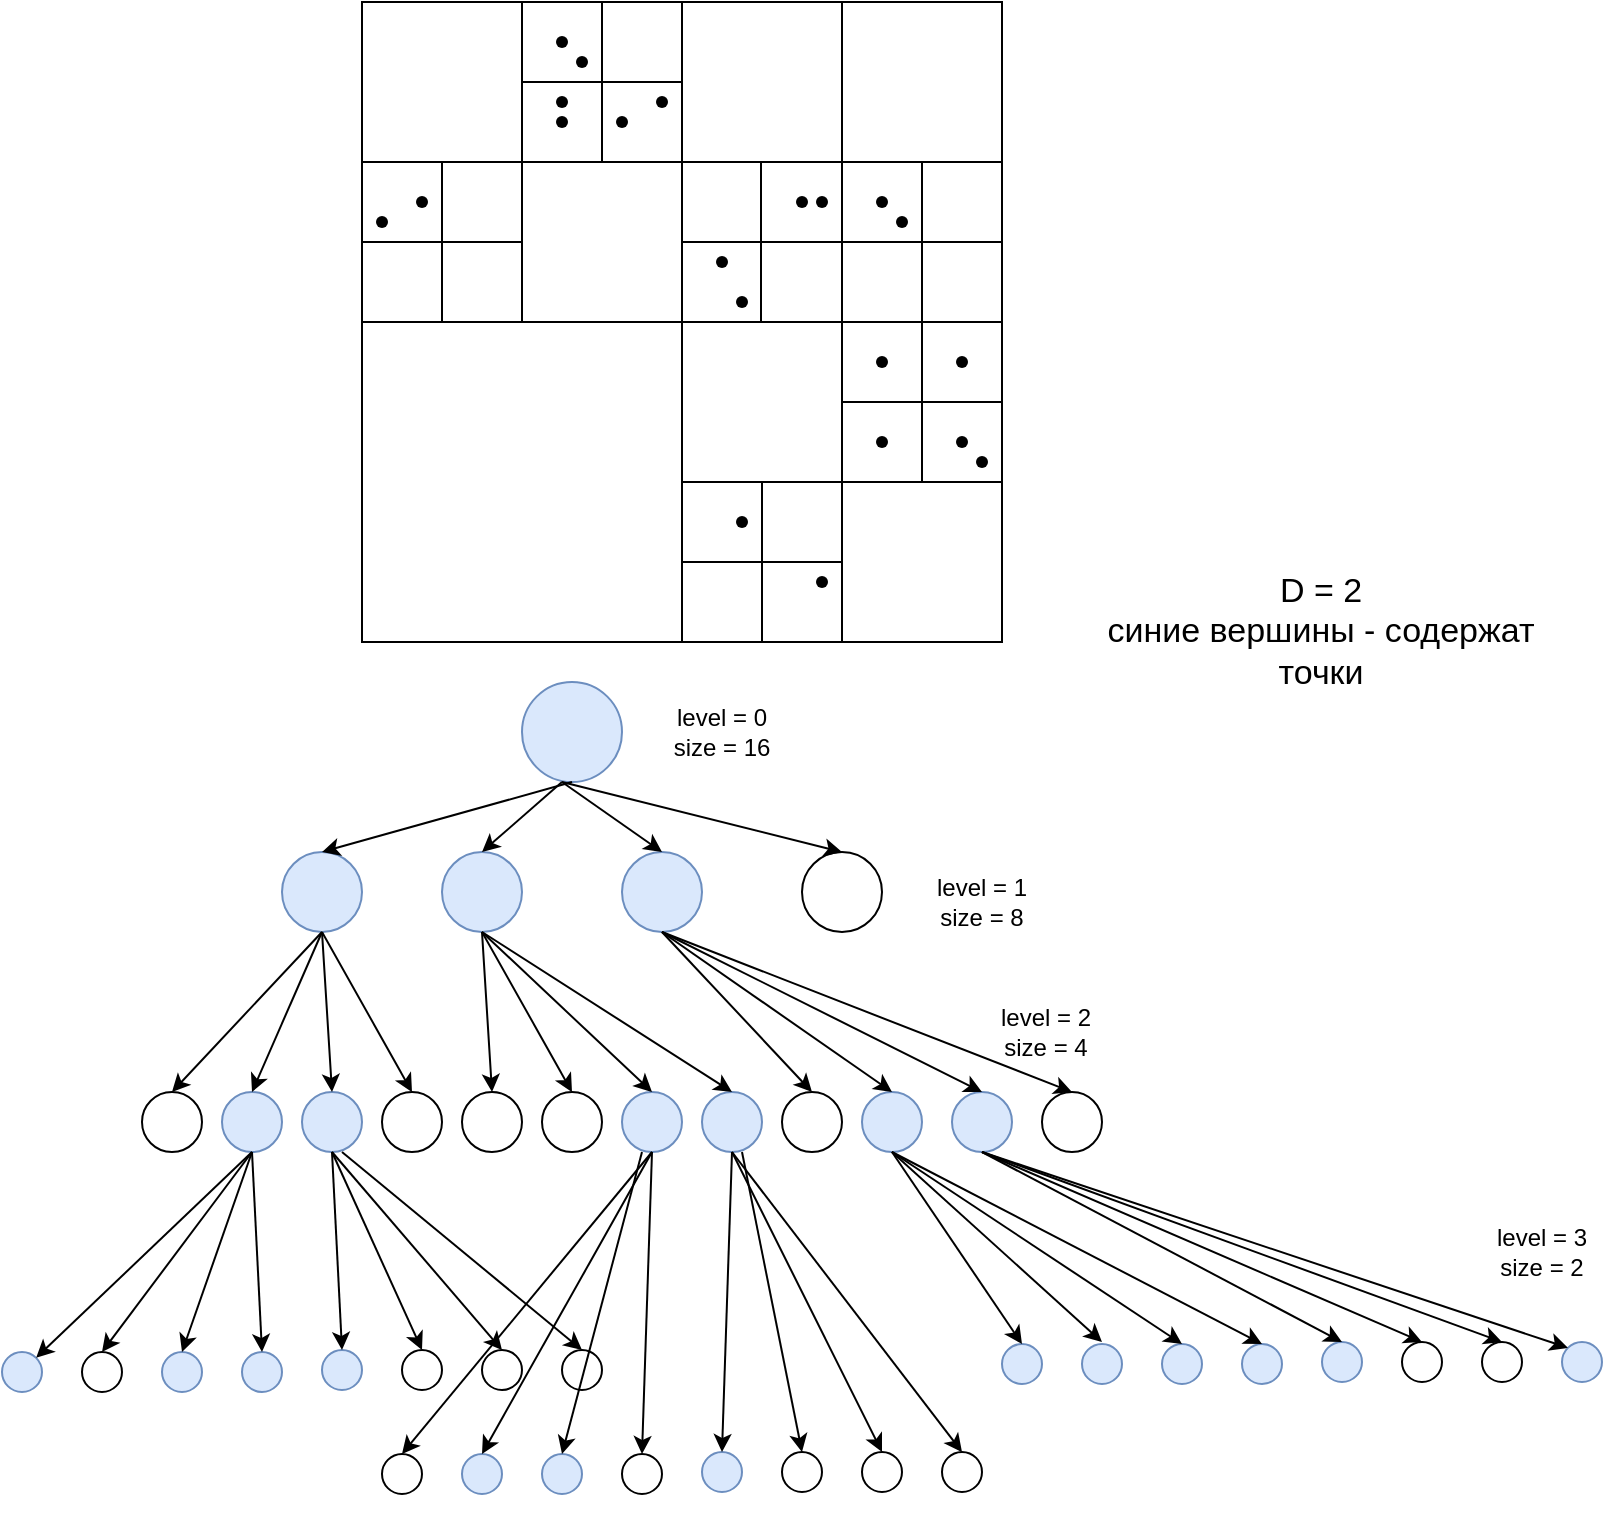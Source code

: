 <mxfile version="24.0.7" type="github">
  <diagram name="Страница — 1" id="d6cOYqQSwdhBzDxiVQUK">
    <mxGraphModel dx="954" dy="560" grid="1" gridSize="10" guides="1" tooltips="1" connect="1" arrows="1" fold="1" page="1" pageScale="1" pageWidth="827" pageHeight="1169" math="0" shadow="0">
      <root>
        <mxCell id="0" />
        <mxCell id="1" parent="0" />
        <mxCell id="ruPsldVr0AbCiVsaajAU-86" value="" style="whiteSpace=wrap;html=1;aspect=fixed;" vertex="1" parent="1">
          <mxGeometry x="189" y="10" width="320" height="320" as="geometry" />
        </mxCell>
        <mxCell id="ruPsldVr0AbCiVsaajAU-88" value="" style="endArrow=none;html=1;rounded=0;exitX=0.5;exitY=0;exitDx=0;exitDy=0;entryX=0.5;entryY=1;entryDx=0;entryDy=0;" edge="1" parent="1" source="ruPsldVr0AbCiVsaajAU-86" target="ruPsldVr0AbCiVsaajAU-86">
          <mxGeometry width="50" height="50" relative="1" as="geometry">
            <mxPoint x="449" y="250" as="sourcePoint" />
            <mxPoint x="499" y="200" as="targetPoint" />
          </mxGeometry>
        </mxCell>
        <mxCell id="ruPsldVr0AbCiVsaajAU-89" value="" style="endArrow=none;html=1;rounded=0;exitX=0;exitY=0.5;exitDx=0;exitDy=0;entryX=1;entryY=0.5;entryDx=0;entryDy=0;" edge="1" parent="1" source="ruPsldVr0AbCiVsaajAU-86" target="ruPsldVr0AbCiVsaajAU-86">
          <mxGeometry width="50" height="50" relative="1" as="geometry">
            <mxPoint x="449" y="250" as="sourcePoint" />
            <mxPoint x="499" y="200" as="targetPoint" />
          </mxGeometry>
        </mxCell>
        <mxCell id="ruPsldVr0AbCiVsaajAU-90" value="" style="endArrow=none;html=1;rounded=0;exitX=0.75;exitY=0;exitDx=0;exitDy=0;" edge="1" parent="1" source="ruPsldVr0AbCiVsaajAU-86">
          <mxGeometry width="50" height="50" relative="1" as="geometry">
            <mxPoint x="449" y="250" as="sourcePoint" />
            <mxPoint x="429" y="170" as="targetPoint" />
          </mxGeometry>
        </mxCell>
        <mxCell id="ruPsldVr0AbCiVsaajAU-91" value="" style="endArrow=none;html=1;rounded=0;entryX=1;entryY=0.25;entryDx=0;entryDy=0;" edge="1" parent="1" target="ruPsldVr0AbCiVsaajAU-86">
          <mxGeometry width="50" height="50" relative="1" as="geometry">
            <mxPoint x="349" y="90" as="sourcePoint" />
            <mxPoint x="499" y="200" as="targetPoint" />
          </mxGeometry>
        </mxCell>
        <mxCell id="ruPsldVr0AbCiVsaajAU-92" value="" style="endArrow=none;html=1;rounded=0;entryX=1;entryY=0.75;entryDx=0;entryDy=0;" edge="1" parent="1" target="ruPsldVr0AbCiVsaajAU-86">
          <mxGeometry width="50" height="50" relative="1" as="geometry">
            <mxPoint x="349" y="250" as="sourcePoint" />
            <mxPoint x="499" y="200" as="targetPoint" />
          </mxGeometry>
        </mxCell>
        <mxCell id="ruPsldVr0AbCiVsaajAU-93" value="" style="endArrow=none;html=1;rounded=0;exitX=0.75;exitY=1;exitDx=0;exitDy=0;" edge="1" parent="1" source="ruPsldVr0AbCiVsaajAU-86">
          <mxGeometry width="50" height="50" relative="1" as="geometry">
            <mxPoint x="449" y="250" as="sourcePoint" />
            <mxPoint x="429" y="170" as="targetPoint" />
          </mxGeometry>
        </mxCell>
        <mxCell id="ruPsldVr0AbCiVsaajAU-94" value="" style="endArrow=none;html=1;rounded=0;entryX=1;entryY=0.628;entryDx=0;entryDy=0;entryPerimeter=0;" edge="1" parent="1">
          <mxGeometry width="50" height="50" relative="1" as="geometry">
            <mxPoint x="429" y="210.04" as="sourcePoint" />
            <mxPoint x="509" y="210" as="targetPoint" />
          </mxGeometry>
        </mxCell>
        <mxCell id="ruPsldVr0AbCiVsaajAU-95" value="" style="endArrow=none;html=1;rounded=0;" edge="1" parent="1">
          <mxGeometry width="50" height="50" relative="1" as="geometry">
            <mxPoint x="389" y="250" as="sourcePoint" />
            <mxPoint x="389" y="330" as="targetPoint" />
          </mxGeometry>
        </mxCell>
        <mxCell id="ruPsldVr0AbCiVsaajAU-96" value="" style="endArrow=none;html=1;rounded=0;entryX=0.25;entryY=0;entryDx=0;entryDy=0;" edge="1" parent="1" target="ruPsldVr0AbCiVsaajAU-86">
          <mxGeometry width="50" height="50" relative="1" as="geometry">
            <mxPoint x="269" y="170" as="sourcePoint" />
            <mxPoint x="499" y="200" as="targetPoint" />
          </mxGeometry>
        </mxCell>
        <mxCell id="ruPsldVr0AbCiVsaajAU-97" value="" style="endArrow=none;html=1;rounded=0;exitX=0;exitY=0.25;exitDx=0;exitDy=0;" edge="1" parent="1" source="ruPsldVr0AbCiVsaajAU-86">
          <mxGeometry width="50" height="50" relative="1" as="geometry">
            <mxPoint x="449" y="250" as="sourcePoint" />
            <mxPoint x="349" y="90" as="targetPoint" />
          </mxGeometry>
        </mxCell>
        <mxCell id="ruPsldVr0AbCiVsaajAU-98" value="" style="shape=waypoint;sketch=0;fillStyle=solid;size=6;pointerEvents=1;points=[];fillColor=none;resizable=0;rotatable=0;perimeter=centerPerimeter;snapToPoint=1;" vertex="1" parent="1">
          <mxGeometry x="439" y="180" width="20" height="20" as="geometry" />
        </mxCell>
        <mxCell id="ruPsldVr0AbCiVsaajAU-99" value="" style="shape=waypoint;sketch=0;fillStyle=solid;size=6;pointerEvents=1;points=[];fillColor=none;resizable=0;rotatable=0;perimeter=centerPerimeter;snapToPoint=1;" vertex="1" parent="1">
          <mxGeometry x="479" y="180" width="20" height="20" as="geometry" />
        </mxCell>
        <mxCell id="ruPsldVr0AbCiVsaajAU-100" value="" style="shape=waypoint;sketch=0;fillStyle=solid;size=6;pointerEvents=1;points=[];fillColor=none;resizable=0;rotatable=0;perimeter=centerPerimeter;snapToPoint=1;" vertex="1" parent="1">
          <mxGeometry x="439" y="220" width="20" height="20" as="geometry" />
        </mxCell>
        <mxCell id="ruPsldVr0AbCiVsaajAU-101" value="" style="shape=waypoint;sketch=0;fillStyle=solid;size=6;pointerEvents=1;points=[];fillColor=none;resizable=0;rotatable=0;perimeter=centerPerimeter;snapToPoint=1;" vertex="1" parent="1">
          <mxGeometry x="489" y="230" width="20" height="20" as="geometry" />
        </mxCell>
        <mxCell id="ruPsldVr0AbCiVsaajAU-102" value="" style="shape=waypoint;sketch=0;fillStyle=solid;size=6;pointerEvents=1;points=[];fillColor=none;resizable=0;rotatable=0;perimeter=centerPerimeter;snapToPoint=1;" vertex="1" parent="1">
          <mxGeometry x="279" y="20" width="20" height="20" as="geometry" />
        </mxCell>
        <mxCell id="ruPsldVr0AbCiVsaajAU-103" value="" style="shape=waypoint;sketch=0;fillStyle=solid;size=6;pointerEvents=1;points=[];fillColor=none;resizable=0;rotatable=0;perimeter=centerPerimeter;snapToPoint=1;" vertex="1" parent="1">
          <mxGeometry x="409" y="290" width="20" height="20" as="geometry" />
        </mxCell>
        <mxCell id="ruPsldVr0AbCiVsaajAU-104" value="" style="shape=waypoint;sketch=0;fillStyle=solid;size=6;pointerEvents=1;points=[];fillColor=none;resizable=0;rotatable=0;perimeter=centerPerimeter;snapToPoint=1;" vertex="1" parent="1">
          <mxGeometry x="369" y="260" width="20" height="20" as="geometry" />
        </mxCell>
        <mxCell id="ruPsldVr0AbCiVsaajAU-105" value="" style="shape=waypoint;sketch=0;fillStyle=solid;size=6;pointerEvents=1;points=[];fillColor=none;resizable=0;rotatable=0;perimeter=centerPerimeter;snapToPoint=1;" vertex="1" parent="1">
          <mxGeometry x="309" y="60" width="20" height="20" as="geometry" />
        </mxCell>
        <mxCell id="ruPsldVr0AbCiVsaajAU-106" value="" style="shape=waypoint;sketch=0;fillStyle=solid;size=6;pointerEvents=1;points=[];fillColor=none;resizable=0;rotatable=0;perimeter=centerPerimeter;snapToPoint=1;" vertex="1" parent="1">
          <mxGeometry x="209" y="100" width="20" height="20" as="geometry" />
        </mxCell>
        <mxCell id="ruPsldVr0AbCiVsaajAU-107" value="" style="shape=waypoint;sketch=0;fillStyle=solid;size=6;pointerEvents=1;points=[];fillColor=none;resizable=0;rotatable=0;perimeter=centerPerimeter;snapToPoint=1;" vertex="1" parent="1">
          <mxGeometry x="279" y="60" width="20" height="20" as="geometry" />
        </mxCell>
        <mxCell id="ruPsldVr0AbCiVsaajAU-108" value="" style="shape=waypoint;sketch=0;fillStyle=solid;size=6;pointerEvents=1;points=[];fillColor=none;resizable=0;rotatable=0;perimeter=centerPerimeter;snapToPoint=1;" vertex="1" parent="1">
          <mxGeometry x="359" y="130" width="20" height="20" as="geometry" />
        </mxCell>
        <mxCell id="ruPsldVr0AbCiVsaajAU-109" value="" style="shape=waypoint;sketch=0;fillStyle=solid;size=6;pointerEvents=1;points=[];fillColor=none;resizable=0;rotatable=0;perimeter=centerPerimeter;snapToPoint=1;" vertex="1" parent="1">
          <mxGeometry x="399" y="100" width="20" height="20" as="geometry" />
        </mxCell>
        <mxCell id="ruPsldVr0AbCiVsaajAU-110" value="" style="shape=waypoint;sketch=0;fillStyle=solid;size=6;pointerEvents=1;points=[];fillColor=none;resizable=0;rotatable=0;perimeter=centerPerimeter;snapToPoint=1;" vertex="1" parent="1">
          <mxGeometry x="439" y="100" width="20" height="20" as="geometry" />
        </mxCell>
        <mxCell id="ruPsldVr0AbCiVsaajAU-112" value="" style="endArrow=none;html=1;rounded=0;" edge="1" parent="1">
          <mxGeometry width="50" height="50" relative="1" as="geometry">
            <mxPoint x="309" y="10" as="sourcePoint" />
            <mxPoint x="309" y="90" as="targetPoint" />
          </mxGeometry>
        </mxCell>
        <mxCell id="ruPsldVr0AbCiVsaajAU-113" value="" style="endArrow=none;html=1;rounded=0;entryX=1;entryY=0.628;entryDx=0;entryDy=0;entryPerimeter=0;" edge="1" parent="1">
          <mxGeometry width="50" height="50" relative="1" as="geometry">
            <mxPoint x="269" y="50.04" as="sourcePoint" />
            <mxPoint x="349" y="50" as="targetPoint" />
          </mxGeometry>
        </mxCell>
        <mxCell id="ruPsldVr0AbCiVsaajAU-114" value="" style="endArrow=none;html=1;rounded=0;entryX=1;entryY=0.628;entryDx=0;entryDy=0;entryPerimeter=0;" edge="1" parent="1">
          <mxGeometry width="50" height="50" relative="1" as="geometry">
            <mxPoint x="189" y="130.04" as="sourcePoint" />
            <mxPoint x="269" y="130" as="targetPoint" />
            <Array as="points" />
          </mxGeometry>
        </mxCell>
        <mxCell id="ruPsldVr0AbCiVsaajAU-115" value="" style="endArrow=none;html=1;rounded=0;" edge="1" parent="1">
          <mxGeometry width="50" height="50" relative="1" as="geometry">
            <mxPoint x="229" y="90" as="sourcePoint" />
            <mxPoint x="229" y="170" as="targetPoint" />
          </mxGeometry>
        </mxCell>
        <mxCell id="ruPsldVr0AbCiVsaajAU-117" value="" style="endArrow=none;html=1;rounded=0;" edge="1" parent="1">
          <mxGeometry width="50" height="50" relative="1" as="geometry">
            <mxPoint x="388.5" y="90" as="sourcePoint" />
            <mxPoint x="388.5" y="170" as="targetPoint" />
          </mxGeometry>
        </mxCell>
        <mxCell id="ruPsldVr0AbCiVsaajAU-120" value="" style="endArrow=none;html=1;rounded=0;" edge="1" parent="1">
          <mxGeometry width="50" height="50" relative="1" as="geometry">
            <mxPoint x="469" y="90" as="sourcePoint" />
            <mxPoint x="469" y="170" as="targetPoint" />
          </mxGeometry>
        </mxCell>
        <mxCell id="ruPsldVr0AbCiVsaajAU-123" value="" style="endArrow=none;html=1;rounded=0;entryX=1;entryY=0.628;entryDx=0;entryDy=0;entryPerimeter=0;" edge="1" parent="1">
          <mxGeometry width="50" height="50" relative="1" as="geometry">
            <mxPoint x="429" y="130.04" as="sourcePoint" />
            <mxPoint x="509" y="130" as="targetPoint" />
          </mxGeometry>
        </mxCell>
        <mxCell id="ruPsldVr0AbCiVsaajAU-124" value="" style="endArrow=none;html=1;rounded=0;entryX=1;entryY=0.628;entryDx=0;entryDy=0;entryPerimeter=0;" edge="1" parent="1">
          <mxGeometry width="50" height="50" relative="1" as="geometry">
            <mxPoint x="349" y="130.04" as="sourcePoint" />
            <mxPoint x="429" y="130" as="targetPoint" />
          </mxGeometry>
        </mxCell>
        <mxCell id="ruPsldVr0AbCiVsaajAU-127" value="" style="endArrow=none;html=1;rounded=0;entryX=1;entryY=0.628;entryDx=0;entryDy=0;entryPerimeter=0;" edge="1" parent="1">
          <mxGeometry width="50" height="50" relative="1" as="geometry">
            <mxPoint x="349" y="290.04" as="sourcePoint" />
            <mxPoint x="429" y="290" as="targetPoint" />
          </mxGeometry>
        </mxCell>
        <mxCell id="ruPsldVr0AbCiVsaajAU-128" value="" style="endArrow=none;html=1;rounded=0;" edge="1" parent="1">
          <mxGeometry width="50" height="50" relative="1" as="geometry">
            <mxPoint x="469" y="170" as="sourcePoint" />
            <mxPoint x="469" y="250" as="targetPoint" />
          </mxGeometry>
        </mxCell>
        <mxCell id="ruPsldVr0AbCiVsaajAU-129" value="" style="shape=waypoint;sketch=0;fillStyle=solid;size=6;pointerEvents=1;points=[];fillColor=none;resizable=0;rotatable=0;perimeter=centerPerimeter;snapToPoint=1;" vertex="1" parent="1">
          <mxGeometry x="479" y="220" width="20" height="20" as="geometry" />
        </mxCell>
        <mxCell id="ruPsldVr0AbCiVsaajAU-130" value="" style="shape=waypoint;sketch=0;fillStyle=solid;size=6;pointerEvents=1;points=[];fillColor=none;resizable=0;rotatable=0;perimeter=centerPerimeter;snapToPoint=1;" vertex="1" parent="1">
          <mxGeometry x="369" y="150" width="20" height="20" as="geometry" />
        </mxCell>
        <mxCell id="ruPsldVr0AbCiVsaajAU-131" value="" style="shape=waypoint;sketch=0;fillStyle=solid;size=6;pointerEvents=1;points=[];fillColor=none;resizable=0;rotatable=0;perimeter=centerPerimeter;snapToPoint=1;" vertex="1" parent="1">
          <mxGeometry x="409" y="100" width="20" height="20" as="geometry" />
        </mxCell>
        <mxCell id="ruPsldVr0AbCiVsaajAU-132" value="" style="shape=waypoint;sketch=0;fillStyle=solid;size=6;pointerEvents=1;points=[];fillColor=none;resizable=0;rotatable=0;perimeter=centerPerimeter;snapToPoint=1;" vertex="1" parent="1">
          <mxGeometry x="449" y="110" width="20" height="20" as="geometry" />
        </mxCell>
        <mxCell id="ruPsldVr0AbCiVsaajAU-134" value="" style="shape=waypoint;sketch=0;fillStyle=solid;size=6;pointerEvents=1;points=[];fillColor=none;resizable=0;rotatable=0;perimeter=centerPerimeter;snapToPoint=1;" vertex="1" parent="1">
          <mxGeometry x="189" y="110" width="20" height="20" as="geometry" />
        </mxCell>
        <mxCell id="ruPsldVr0AbCiVsaajAU-135" value="" style="shape=waypoint;sketch=0;fillStyle=solid;size=6;pointerEvents=1;points=[];fillColor=none;resizable=0;rotatable=0;perimeter=centerPerimeter;snapToPoint=1;" vertex="1" parent="1">
          <mxGeometry x="329" y="50" width="20" height="20" as="geometry" />
        </mxCell>
        <mxCell id="ruPsldVr0AbCiVsaajAU-136" value="" style="shape=waypoint;sketch=0;fillStyle=solid;size=6;pointerEvents=1;points=[];fillColor=none;resizable=0;rotatable=0;perimeter=centerPerimeter;snapToPoint=1;" vertex="1" parent="1">
          <mxGeometry x="289" y="30" width="20" height="20" as="geometry" />
        </mxCell>
        <mxCell id="ruPsldVr0AbCiVsaajAU-137" value="" style="shape=waypoint;sketch=0;fillStyle=solid;size=6;pointerEvents=1;points=[];fillColor=none;resizable=0;rotatable=0;perimeter=centerPerimeter;snapToPoint=1;" vertex="1" parent="1">
          <mxGeometry x="279" y="50" width="20" height="20" as="geometry" />
        </mxCell>
        <mxCell id="ruPsldVr0AbCiVsaajAU-139" value="" style="ellipse;whiteSpace=wrap;html=1;aspect=fixed;fillColor=#dae8fc;strokeColor=#6c8ebf;" vertex="1" parent="1">
          <mxGeometry x="269" y="350" width="50" height="50" as="geometry" />
        </mxCell>
        <mxCell id="ruPsldVr0AbCiVsaajAU-140" value="" style="ellipse;whiteSpace=wrap;html=1;aspect=fixed;fillColor=#dae8fc;strokeColor=#6c8ebf;" vertex="1" parent="1">
          <mxGeometry x="149" y="435" width="40" height="40" as="geometry" />
        </mxCell>
        <mxCell id="ruPsldVr0AbCiVsaajAU-141" value="" style="ellipse;whiteSpace=wrap;html=1;aspect=fixed;fillColor=#dae8fc;strokeColor=#6c8ebf;" vertex="1" parent="1">
          <mxGeometry x="229" y="435" width="40" height="40" as="geometry" />
        </mxCell>
        <mxCell id="ruPsldVr0AbCiVsaajAU-142" value="" style="ellipse;whiteSpace=wrap;html=1;aspect=fixed;" vertex="1" parent="1">
          <mxGeometry x="409" y="435" width="40" height="40" as="geometry" />
        </mxCell>
        <mxCell id="ruPsldVr0AbCiVsaajAU-143" value="" style="ellipse;whiteSpace=wrap;html=1;aspect=fixed;fillColor=#dae8fc;strokeColor=#6c8ebf;" vertex="1" parent="1">
          <mxGeometry x="319" y="435" width="40" height="40" as="geometry" />
        </mxCell>
        <mxCell id="ruPsldVr0AbCiVsaajAU-144" value="" style="endArrow=classic;html=1;rounded=0;exitX=0.5;exitY=1;exitDx=0;exitDy=0;entryX=0.5;entryY=0;entryDx=0;entryDy=0;" edge="1" parent="1" source="ruPsldVr0AbCiVsaajAU-139" target="ruPsldVr0AbCiVsaajAU-140">
          <mxGeometry width="50" height="50" relative="1" as="geometry">
            <mxPoint x="69" y="490" as="sourcePoint" />
            <mxPoint x="119" y="440" as="targetPoint" />
          </mxGeometry>
        </mxCell>
        <mxCell id="ruPsldVr0AbCiVsaajAU-145" value="" style="endArrow=classic;html=1;rounded=0;entryX=0.5;entryY=0;entryDx=0;entryDy=0;" edge="1" parent="1" target="ruPsldVr0AbCiVsaajAU-141">
          <mxGeometry width="50" height="50" relative="1" as="geometry">
            <mxPoint x="289" y="400" as="sourcePoint" />
            <mxPoint x="119" y="440" as="targetPoint" />
          </mxGeometry>
        </mxCell>
        <mxCell id="ruPsldVr0AbCiVsaajAU-148" value="" style="endArrow=classic;html=1;rounded=0;entryX=0.5;entryY=0;entryDx=0;entryDy=0;" edge="1" parent="1" target="ruPsldVr0AbCiVsaajAU-143">
          <mxGeometry width="50" height="50" relative="1" as="geometry">
            <mxPoint x="289" y="400" as="sourcePoint" />
            <mxPoint x="119" y="440" as="targetPoint" />
          </mxGeometry>
        </mxCell>
        <mxCell id="ruPsldVr0AbCiVsaajAU-149" value="" style="endArrow=classic;html=1;rounded=0;entryX=0.5;entryY=0;entryDx=0;entryDy=0;" edge="1" parent="1" target="ruPsldVr0AbCiVsaajAU-142">
          <mxGeometry width="50" height="50" relative="1" as="geometry">
            <mxPoint x="289" y="400" as="sourcePoint" />
            <mxPoint x="119" y="440" as="targetPoint" />
          </mxGeometry>
        </mxCell>
        <mxCell id="ruPsldVr0AbCiVsaajAU-150" value="level = 0&lt;div&gt;size = 16&lt;/div&gt;" style="text;html=1;align=center;verticalAlign=middle;whiteSpace=wrap;rounded=0;" vertex="1" parent="1">
          <mxGeometry x="329" y="360" width="80" height="30" as="geometry" />
        </mxCell>
        <mxCell id="ruPsldVr0AbCiVsaajAU-151" value="level = 1&lt;div&gt;size = 8&lt;/div&gt;" style="text;html=1;align=center;verticalAlign=middle;whiteSpace=wrap;rounded=0;" vertex="1" parent="1">
          <mxGeometry x="459" y="445" width="80" height="30" as="geometry" />
        </mxCell>
        <mxCell id="ruPsldVr0AbCiVsaajAU-153" value="" style="ellipse;whiteSpace=wrap;html=1;aspect=fixed;" vertex="1" parent="1">
          <mxGeometry x="79" y="555" width="30" height="30" as="geometry" />
        </mxCell>
        <mxCell id="ruPsldVr0AbCiVsaajAU-155" value="" style="ellipse;whiteSpace=wrap;html=1;aspect=fixed;fillColor=#dae8fc;strokeColor=#6c8ebf;" vertex="1" parent="1">
          <mxGeometry x="119" y="555" width="30" height="30" as="geometry" />
        </mxCell>
        <mxCell id="ruPsldVr0AbCiVsaajAU-156" value="" style="ellipse;whiteSpace=wrap;html=1;aspect=fixed;" vertex="1" parent="1">
          <mxGeometry x="279" y="555" width="30" height="30" as="geometry" />
        </mxCell>
        <mxCell id="ruPsldVr0AbCiVsaajAU-157" value="" style="ellipse;whiteSpace=wrap;html=1;aspect=fixed;fillColor=#dae8fc;strokeColor=#6c8ebf;" vertex="1" parent="1">
          <mxGeometry x="159" y="555" width="30" height="30" as="geometry" />
        </mxCell>
        <mxCell id="ruPsldVr0AbCiVsaajAU-158" value="" style="ellipse;whiteSpace=wrap;html=1;aspect=fixed;" vertex="1" parent="1">
          <mxGeometry x="199" y="555" width="30" height="30" as="geometry" />
        </mxCell>
        <mxCell id="ruPsldVr0AbCiVsaajAU-159" value="" style="ellipse;whiteSpace=wrap;html=1;aspect=fixed;" vertex="1" parent="1">
          <mxGeometry x="239" y="555" width="30" height="30" as="geometry" />
        </mxCell>
        <mxCell id="ruPsldVr0AbCiVsaajAU-160" value="" style="ellipse;whiteSpace=wrap;html=1;aspect=fixed;fillColor=#dae8fc;strokeColor=#6c8ebf;" vertex="1" parent="1">
          <mxGeometry x="319" y="555" width="30" height="30" as="geometry" />
        </mxCell>
        <mxCell id="ruPsldVr0AbCiVsaajAU-161" value="" style="ellipse;whiteSpace=wrap;html=1;aspect=fixed;fillColor=#dae8fc;strokeColor=#6c8ebf;" vertex="1" parent="1">
          <mxGeometry x="359" y="555" width="30" height="30" as="geometry" />
        </mxCell>
        <mxCell id="ruPsldVr0AbCiVsaajAU-162" value="" style="ellipse;whiteSpace=wrap;html=1;aspect=fixed;" vertex="1" parent="1">
          <mxGeometry x="399" y="555" width="30" height="30" as="geometry" />
        </mxCell>
        <mxCell id="ruPsldVr0AbCiVsaajAU-163" value="" style="endArrow=classic;html=1;rounded=0;exitX=0.5;exitY=1;exitDx=0;exitDy=0;entryX=0.5;entryY=0;entryDx=0;entryDy=0;" edge="1" parent="1" source="ruPsldVr0AbCiVsaajAU-140" target="ruPsldVr0AbCiVsaajAU-153">
          <mxGeometry width="50" height="50" relative="1" as="geometry">
            <mxPoint x="59" y="485" as="sourcePoint" />
            <mxPoint x="109" y="435" as="targetPoint" />
          </mxGeometry>
        </mxCell>
        <mxCell id="ruPsldVr0AbCiVsaajAU-164" value="" style="endArrow=classic;html=1;rounded=0;exitX=0.5;exitY=1;exitDx=0;exitDy=0;entryX=0.5;entryY=0;entryDx=0;entryDy=0;" edge="1" parent="1" source="ruPsldVr0AbCiVsaajAU-140" target="ruPsldVr0AbCiVsaajAU-155">
          <mxGeometry width="50" height="50" relative="1" as="geometry">
            <mxPoint x="59" y="485" as="sourcePoint" />
            <mxPoint x="109" y="435" as="targetPoint" />
          </mxGeometry>
        </mxCell>
        <mxCell id="ruPsldVr0AbCiVsaajAU-166" value="" style="endArrow=classic;html=1;rounded=0;entryX=0.5;entryY=0;entryDx=0;entryDy=0;" edge="1" parent="1" target="ruPsldVr0AbCiVsaajAU-157">
          <mxGeometry width="50" height="50" relative="1" as="geometry">
            <mxPoint x="169" y="475" as="sourcePoint" />
            <mxPoint x="109" y="435" as="targetPoint" />
          </mxGeometry>
        </mxCell>
        <mxCell id="ruPsldVr0AbCiVsaajAU-167" value="" style="endArrow=classic;html=1;rounded=0;exitX=0.5;exitY=1;exitDx=0;exitDy=0;entryX=0.5;entryY=0;entryDx=0;entryDy=0;" edge="1" parent="1" source="ruPsldVr0AbCiVsaajAU-140" target="ruPsldVr0AbCiVsaajAU-158">
          <mxGeometry width="50" height="50" relative="1" as="geometry">
            <mxPoint x="59" y="485" as="sourcePoint" />
            <mxPoint x="109" y="435" as="targetPoint" />
          </mxGeometry>
        </mxCell>
        <mxCell id="ruPsldVr0AbCiVsaajAU-168" value="" style="endArrow=classic;html=1;rounded=0;exitX=0.5;exitY=1;exitDx=0;exitDy=0;entryX=0.5;entryY=0;entryDx=0;entryDy=0;" edge="1" parent="1" source="ruPsldVr0AbCiVsaajAU-141" target="ruPsldVr0AbCiVsaajAU-159">
          <mxGeometry width="50" height="50" relative="1" as="geometry">
            <mxPoint x="59" y="485" as="sourcePoint" />
            <mxPoint x="109" y="435" as="targetPoint" />
          </mxGeometry>
        </mxCell>
        <mxCell id="ruPsldVr0AbCiVsaajAU-169" value="" style="endArrow=classic;html=1;rounded=0;exitX=0.5;exitY=1;exitDx=0;exitDy=0;entryX=0.5;entryY=0;entryDx=0;entryDy=0;" edge="1" parent="1" source="ruPsldVr0AbCiVsaajAU-141" target="ruPsldVr0AbCiVsaajAU-156">
          <mxGeometry width="50" height="50" relative="1" as="geometry">
            <mxPoint x="59" y="485" as="sourcePoint" />
            <mxPoint x="109" y="435" as="targetPoint" />
          </mxGeometry>
        </mxCell>
        <mxCell id="ruPsldVr0AbCiVsaajAU-170" value="" style="endArrow=classic;html=1;rounded=0;exitX=0.5;exitY=1;exitDx=0;exitDy=0;entryX=0.5;entryY=0;entryDx=0;entryDy=0;" edge="1" parent="1" source="ruPsldVr0AbCiVsaajAU-141" target="ruPsldVr0AbCiVsaajAU-160">
          <mxGeometry width="50" height="50" relative="1" as="geometry">
            <mxPoint x="59" y="485" as="sourcePoint" />
            <mxPoint x="109" y="435" as="targetPoint" />
          </mxGeometry>
        </mxCell>
        <mxCell id="ruPsldVr0AbCiVsaajAU-171" value="" style="endArrow=classic;html=1;rounded=0;exitX=0.5;exitY=1;exitDx=0;exitDy=0;entryX=0.5;entryY=0;entryDx=0;entryDy=0;" edge="1" parent="1" source="ruPsldVr0AbCiVsaajAU-141" target="ruPsldVr0AbCiVsaajAU-161">
          <mxGeometry width="50" height="50" relative="1" as="geometry">
            <mxPoint x="264" y="465" as="sourcePoint" />
            <mxPoint x="349" y="545" as="targetPoint" />
          </mxGeometry>
        </mxCell>
        <mxCell id="ruPsldVr0AbCiVsaajAU-173" value="" style="ellipse;whiteSpace=wrap;html=1;aspect=fixed;fillColor=#dae8fc;strokeColor=#6c8ebf;" vertex="1" parent="1">
          <mxGeometry x="439" y="555" width="30" height="30" as="geometry" />
        </mxCell>
        <mxCell id="ruPsldVr0AbCiVsaajAU-174" value="" style="ellipse;whiteSpace=wrap;html=1;aspect=fixed;" vertex="1" parent="1">
          <mxGeometry x="529" y="555" width="30" height="30" as="geometry" />
        </mxCell>
        <mxCell id="ruPsldVr0AbCiVsaajAU-175" value="" style="ellipse;whiteSpace=wrap;html=1;aspect=fixed;fillColor=#dae8fc;strokeColor=#6c8ebf;" vertex="1" parent="1">
          <mxGeometry x="484" y="555" width="30" height="30" as="geometry" />
        </mxCell>
        <mxCell id="ruPsldVr0AbCiVsaajAU-176" value="" style="endArrow=classic;html=1;rounded=0;exitX=0.5;exitY=1;exitDx=0;exitDy=0;entryX=0.5;entryY=0;entryDx=0;entryDy=0;" edge="1" parent="1" source="ruPsldVr0AbCiVsaajAU-143" target="ruPsldVr0AbCiVsaajAU-162">
          <mxGeometry width="50" height="50" relative="1" as="geometry">
            <mxPoint x="59" y="485" as="sourcePoint" />
            <mxPoint x="109" y="435" as="targetPoint" />
          </mxGeometry>
        </mxCell>
        <mxCell id="ruPsldVr0AbCiVsaajAU-177" value="" style="endArrow=classic;html=1;rounded=0;exitX=0.5;exitY=1;exitDx=0;exitDy=0;entryX=0.5;entryY=0;entryDx=0;entryDy=0;" edge="1" parent="1" source="ruPsldVr0AbCiVsaajAU-143" target="ruPsldVr0AbCiVsaajAU-173">
          <mxGeometry width="50" height="50" relative="1" as="geometry">
            <mxPoint x="349" y="485" as="sourcePoint" />
            <mxPoint x="424" y="565" as="targetPoint" />
          </mxGeometry>
        </mxCell>
        <mxCell id="ruPsldVr0AbCiVsaajAU-178" value="" style="endArrow=classic;html=1;rounded=0;entryX=0.5;entryY=0;entryDx=0;entryDy=0;" edge="1" parent="1" target="ruPsldVr0AbCiVsaajAU-174">
          <mxGeometry width="50" height="50" relative="1" as="geometry">
            <mxPoint x="339" y="475" as="sourcePoint" />
            <mxPoint x="434" y="575" as="targetPoint" />
          </mxGeometry>
        </mxCell>
        <mxCell id="ruPsldVr0AbCiVsaajAU-179" value="" style="endArrow=classic;html=1;rounded=0;exitX=0.5;exitY=1;exitDx=0;exitDy=0;entryX=0.5;entryY=0;entryDx=0;entryDy=0;" edge="1" parent="1" source="ruPsldVr0AbCiVsaajAU-143" target="ruPsldVr0AbCiVsaajAU-175">
          <mxGeometry width="50" height="50" relative="1" as="geometry">
            <mxPoint x="369" y="505" as="sourcePoint" />
            <mxPoint x="444" y="585" as="targetPoint" />
          </mxGeometry>
        </mxCell>
        <mxCell id="ruPsldVr0AbCiVsaajAU-181" value="level = 2&lt;div&gt;size = 4&lt;/div&gt;" style="text;html=1;align=center;verticalAlign=middle;whiteSpace=wrap;rounded=0;" vertex="1" parent="1">
          <mxGeometry x="491" y="510" width="80" height="30" as="geometry" />
        </mxCell>
        <mxCell id="ruPsldVr0AbCiVsaajAU-182" value="" style="ellipse;whiteSpace=wrap;html=1;aspect=fixed;fillColor=#dae8fc;strokeColor=#6c8ebf;" vertex="1" parent="1">
          <mxGeometry x="9" y="685" width="20" height="20" as="geometry" />
        </mxCell>
        <mxCell id="ruPsldVr0AbCiVsaajAU-183" value="" style="ellipse;whiteSpace=wrap;html=1;aspect=fixed;" vertex="1" parent="1">
          <mxGeometry x="49" y="685" width="20" height="20" as="geometry" />
        </mxCell>
        <mxCell id="ruPsldVr0AbCiVsaajAU-184" value="" style="ellipse;whiteSpace=wrap;html=1;aspect=fixed;fillColor=#dae8fc;strokeColor=#6c8ebf;" vertex="1" parent="1">
          <mxGeometry x="89" y="685" width="20" height="20" as="geometry" />
        </mxCell>
        <mxCell id="ruPsldVr0AbCiVsaajAU-185" value="" style="ellipse;whiteSpace=wrap;html=1;aspect=fixed;fillColor=#dae8fc;strokeColor=#6c8ebf;" vertex="1" parent="1">
          <mxGeometry x="129" y="685" width="20" height="20" as="geometry" />
        </mxCell>
        <mxCell id="ruPsldVr0AbCiVsaajAU-191" style="edgeStyle=orthogonalEdgeStyle;rounded=0;orthogonalLoop=1;jettySize=auto;html=1;exitX=0.5;exitY=1;exitDx=0;exitDy=0;" edge="1" parent="1" source="ruPsldVr0AbCiVsaajAU-183" target="ruPsldVr0AbCiVsaajAU-183">
          <mxGeometry relative="1" as="geometry" />
        </mxCell>
        <mxCell id="ruPsldVr0AbCiVsaajAU-192" value="" style="endArrow=classic;html=1;rounded=0;exitX=0.5;exitY=1;exitDx=0;exitDy=0;entryX=1;entryY=0;entryDx=0;entryDy=0;" edge="1" parent="1" source="ruPsldVr0AbCiVsaajAU-155" target="ruPsldVr0AbCiVsaajAU-182">
          <mxGeometry width="50" height="50" relative="1" as="geometry">
            <mxPoint x="59" y="555" as="sourcePoint" />
            <mxPoint x="109" y="505" as="targetPoint" />
          </mxGeometry>
        </mxCell>
        <mxCell id="ruPsldVr0AbCiVsaajAU-193" value="" style="endArrow=classic;html=1;rounded=0;exitX=0.5;exitY=1;exitDx=0;exitDy=0;entryX=0.5;entryY=0;entryDx=0;entryDy=0;" edge="1" parent="1" source="ruPsldVr0AbCiVsaajAU-155" target="ruPsldVr0AbCiVsaajAU-183">
          <mxGeometry width="50" height="50" relative="1" as="geometry">
            <mxPoint x="144" y="595" as="sourcePoint" />
            <mxPoint x="36" y="698" as="targetPoint" />
          </mxGeometry>
        </mxCell>
        <mxCell id="ruPsldVr0AbCiVsaajAU-194" value="" style="endArrow=classic;html=1;rounded=0;exitX=0.5;exitY=1;exitDx=0;exitDy=0;entryX=0.5;entryY=0;entryDx=0;entryDy=0;" edge="1" parent="1" source="ruPsldVr0AbCiVsaajAU-155" target="ruPsldVr0AbCiVsaajAU-184">
          <mxGeometry width="50" height="50" relative="1" as="geometry">
            <mxPoint x="144" y="595" as="sourcePoint" />
            <mxPoint x="69" y="695" as="targetPoint" />
          </mxGeometry>
        </mxCell>
        <mxCell id="ruPsldVr0AbCiVsaajAU-195" value="" style="endArrow=classic;html=1;rounded=0;exitX=0.5;exitY=1;exitDx=0;exitDy=0;entryX=0.5;entryY=0;entryDx=0;entryDy=0;" edge="1" parent="1" source="ruPsldVr0AbCiVsaajAU-155" target="ruPsldVr0AbCiVsaajAU-185">
          <mxGeometry width="50" height="50" relative="1" as="geometry">
            <mxPoint x="154" y="605" as="sourcePoint" />
            <mxPoint x="79" y="705" as="targetPoint" />
          </mxGeometry>
        </mxCell>
        <mxCell id="ruPsldVr0AbCiVsaajAU-206" value="" style="ellipse;whiteSpace=wrap;html=1;aspect=fixed;fillColor=#dae8fc;strokeColor=#6c8ebf;" vertex="1" parent="1">
          <mxGeometry x="169" y="684" width="20" height="20" as="geometry" />
        </mxCell>
        <mxCell id="ruPsldVr0AbCiVsaajAU-207" value="" style="ellipse;whiteSpace=wrap;html=1;aspect=fixed;" vertex="1" parent="1">
          <mxGeometry x="209" y="684" width="20" height="20" as="geometry" />
        </mxCell>
        <mxCell id="ruPsldVr0AbCiVsaajAU-208" value="" style="ellipse;whiteSpace=wrap;html=1;aspect=fixed;" vertex="1" parent="1">
          <mxGeometry x="249" y="684" width="20" height="20" as="geometry" />
        </mxCell>
        <mxCell id="ruPsldVr0AbCiVsaajAU-209" value="" style="ellipse;whiteSpace=wrap;html=1;aspect=fixed;" vertex="1" parent="1">
          <mxGeometry x="289" y="684" width="20" height="20" as="geometry" />
        </mxCell>
        <mxCell id="ruPsldVr0AbCiVsaajAU-210" style="edgeStyle=orthogonalEdgeStyle;rounded=0;orthogonalLoop=1;jettySize=auto;html=1;exitX=0.5;exitY=1;exitDx=0;exitDy=0;fillColor=#dae8fc;strokeColor=#6c8ebf;" edge="1" parent="1" source="ruPsldVr0AbCiVsaajAU-207" target="ruPsldVr0AbCiVsaajAU-207">
          <mxGeometry relative="1" as="geometry" />
        </mxCell>
        <mxCell id="ruPsldVr0AbCiVsaajAU-211" value="" style="endArrow=classic;html=1;rounded=0;exitX=0.5;exitY=1;exitDx=0;exitDy=0;entryX=0.5;entryY=0;entryDx=0;entryDy=0;" edge="1" parent="1" source="ruPsldVr0AbCiVsaajAU-157" target="ruPsldVr0AbCiVsaajAU-206">
          <mxGeometry width="50" height="50" relative="1" as="geometry">
            <mxPoint x="144" y="595" as="sourcePoint" />
            <mxPoint x="149" y="695" as="targetPoint" />
          </mxGeometry>
        </mxCell>
        <mxCell id="ruPsldVr0AbCiVsaajAU-212" value="" style="endArrow=classic;html=1;rounded=0;exitX=0.5;exitY=1;exitDx=0;exitDy=0;entryX=0.5;entryY=0;entryDx=0;entryDy=0;" edge="1" parent="1" source="ruPsldVr0AbCiVsaajAU-157" target="ruPsldVr0AbCiVsaajAU-207">
          <mxGeometry width="50" height="50" relative="1" as="geometry">
            <mxPoint x="184" y="595" as="sourcePoint" />
            <mxPoint x="189" y="694" as="targetPoint" />
          </mxGeometry>
        </mxCell>
        <mxCell id="ruPsldVr0AbCiVsaajAU-213" value="" style="endArrow=classic;html=1;rounded=0;exitX=0.5;exitY=1;exitDx=0;exitDy=0;entryX=0.5;entryY=0;entryDx=0;entryDy=0;" edge="1" parent="1" source="ruPsldVr0AbCiVsaajAU-157" target="ruPsldVr0AbCiVsaajAU-208">
          <mxGeometry width="50" height="50" relative="1" as="geometry">
            <mxPoint x="194" y="605" as="sourcePoint" />
            <mxPoint x="199" y="704" as="targetPoint" />
          </mxGeometry>
        </mxCell>
        <mxCell id="ruPsldVr0AbCiVsaajAU-214" value="" style="endArrow=classic;html=1;rounded=0;entryX=0.5;entryY=0;entryDx=0;entryDy=0;" edge="1" parent="1" target="ruPsldVr0AbCiVsaajAU-209">
          <mxGeometry width="50" height="50" relative="1" as="geometry">
            <mxPoint x="179" y="585" as="sourcePoint" />
            <mxPoint x="209" y="714" as="targetPoint" />
          </mxGeometry>
        </mxCell>
        <mxCell id="ruPsldVr0AbCiVsaajAU-216" value="" style="ellipse;whiteSpace=wrap;html=1;aspect=fixed;" vertex="1" parent="1">
          <mxGeometry x="199" y="736" width="20" height="20" as="geometry" />
        </mxCell>
        <mxCell id="ruPsldVr0AbCiVsaajAU-217" value="" style="ellipse;whiteSpace=wrap;html=1;aspect=fixed;fillColor=#dae8fc;strokeColor=#6c8ebf;" vertex="1" parent="1">
          <mxGeometry x="239" y="736" width="20" height="20" as="geometry" />
        </mxCell>
        <mxCell id="ruPsldVr0AbCiVsaajAU-218" value="" style="ellipse;whiteSpace=wrap;html=1;aspect=fixed;fillColor=#dae8fc;strokeColor=#6c8ebf;" vertex="1" parent="1">
          <mxGeometry x="279" y="736" width="20" height="20" as="geometry" />
        </mxCell>
        <mxCell id="ruPsldVr0AbCiVsaajAU-219" value="" style="ellipse;whiteSpace=wrap;html=1;aspect=fixed;" vertex="1" parent="1">
          <mxGeometry x="319" y="736" width="20" height="20" as="geometry" />
        </mxCell>
        <mxCell id="ruPsldVr0AbCiVsaajAU-220" style="edgeStyle=orthogonalEdgeStyle;rounded=0;orthogonalLoop=1;jettySize=auto;html=1;exitX=0.5;exitY=1;exitDx=0;exitDy=0;fillColor=#dae8fc;strokeColor=#6c8ebf;" edge="1" parent="1" source="ruPsldVr0AbCiVsaajAU-217" target="ruPsldVr0AbCiVsaajAU-217">
          <mxGeometry relative="1" as="geometry" />
        </mxCell>
        <mxCell id="ruPsldVr0AbCiVsaajAU-221" value="" style="ellipse;whiteSpace=wrap;html=1;aspect=fixed;fillColor=#dae8fc;strokeColor=#6c8ebf;" vertex="1" parent="1">
          <mxGeometry x="359" y="735" width="20" height="20" as="geometry" />
        </mxCell>
        <mxCell id="ruPsldVr0AbCiVsaajAU-222" value="" style="ellipse;whiteSpace=wrap;html=1;aspect=fixed;" vertex="1" parent="1">
          <mxGeometry x="399" y="735" width="20" height="20" as="geometry" />
        </mxCell>
        <mxCell id="ruPsldVr0AbCiVsaajAU-223" value="" style="ellipse;whiteSpace=wrap;html=1;aspect=fixed;" vertex="1" parent="1">
          <mxGeometry x="439" y="735" width="20" height="20" as="geometry" />
        </mxCell>
        <mxCell id="ruPsldVr0AbCiVsaajAU-224" value="" style="ellipse;whiteSpace=wrap;html=1;aspect=fixed;" vertex="1" parent="1">
          <mxGeometry x="479" y="735" width="20" height="20" as="geometry" />
        </mxCell>
        <mxCell id="ruPsldVr0AbCiVsaajAU-225" style="edgeStyle=orthogonalEdgeStyle;rounded=0;orthogonalLoop=1;jettySize=auto;html=1;exitX=0.5;exitY=1;exitDx=0;exitDy=0;fillColor=#dae8fc;strokeColor=#6c8ebf;" edge="1" parent="1" source="ruPsldVr0AbCiVsaajAU-222" target="ruPsldVr0AbCiVsaajAU-222">
          <mxGeometry relative="1" as="geometry" />
        </mxCell>
        <mxCell id="ruPsldVr0AbCiVsaajAU-226" value="" style="endArrow=classic;html=1;rounded=0;exitX=0.5;exitY=1;exitDx=0;exitDy=0;entryX=0.5;entryY=0;entryDx=0;entryDy=0;" edge="1" parent="1" source="ruPsldVr0AbCiVsaajAU-160" target="ruPsldVr0AbCiVsaajAU-216">
          <mxGeometry width="50" height="50" relative="1" as="geometry">
            <mxPoint x="184" y="595" as="sourcePoint" />
            <mxPoint x="189" y="694" as="targetPoint" />
          </mxGeometry>
        </mxCell>
        <mxCell id="ruPsldVr0AbCiVsaajAU-227" value="" style="endArrow=classic;html=1;rounded=0;exitX=0.5;exitY=1;exitDx=0;exitDy=0;entryX=0.5;entryY=0;entryDx=0;entryDy=0;" edge="1" parent="1" source="ruPsldVr0AbCiVsaajAU-160" target="ruPsldVr0AbCiVsaajAU-217">
          <mxGeometry width="50" height="50" relative="1" as="geometry">
            <mxPoint x="344" y="595" as="sourcePoint" />
            <mxPoint x="219" y="746" as="targetPoint" />
          </mxGeometry>
        </mxCell>
        <mxCell id="ruPsldVr0AbCiVsaajAU-228" value="" style="endArrow=classic;html=1;rounded=0;entryX=0.5;entryY=0;entryDx=0;entryDy=0;" edge="1" parent="1" target="ruPsldVr0AbCiVsaajAU-218">
          <mxGeometry width="50" height="50" relative="1" as="geometry">
            <mxPoint x="329" y="585" as="sourcePoint" />
            <mxPoint x="229" y="756" as="targetPoint" />
          </mxGeometry>
        </mxCell>
        <mxCell id="ruPsldVr0AbCiVsaajAU-229" value="" style="endArrow=classic;html=1;rounded=0;entryX=0.5;entryY=0;entryDx=0;entryDy=0;exitX=0.5;exitY=1;exitDx=0;exitDy=0;" edge="1" parent="1" source="ruPsldVr0AbCiVsaajAU-160" target="ruPsldVr0AbCiVsaajAU-219">
          <mxGeometry width="50" height="50" relative="1" as="geometry">
            <mxPoint x="339" y="595" as="sourcePoint" />
            <mxPoint x="299" y="746" as="targetPoint" />
          </mxGeometry>
        </mxCell>
        <mxCell id="ruPsldVr0AbCiVsaajAU-231" value="" style="endArrow=classic;html=1;rounded=0;entryX=0.5;entryY=0;entryDx=0;entryDy=0;exitX=0.5;exitY=1;exitDx=0;exitDy=0;" edge="1" parent="1" source="ruPsldVr0AbCiVsaajAU-161" target="ruPsldVr0AbCiVsaajAU-221">
          <mxGeometry width="50" height="50" relative="1" as="geometry">
            <mxPoint x="349" y="605" as="sourcePoint" />
            <mxPoint x="309" y="756" as="targetPoint" />
          </mxGeometry>
        </mxCell>
        <mxCell id="ruPsldVr0AbCiVsaajAU-232" value="" style="endArrow=classic;html=1;rounded=0;entryX=0.5;entryY=0;entryDx=0;entryDy=0;" edge="1" parent="1" target="ruPsldVr0AbCiVsaajAU-222">
          <mxGeometry width="50" height="50" relative="1" as="geometry">
            <mxPoint x="379" y="585" as="sourcePoint" />
            <mxPoint x="319" y="766" as="targetPoint" />
          </mxGeometry>
        </mxCell>
        <mxCell id="ruPsldVr0AbCiVsaajAU-233" value="" style="endArrow=classic;html=1;rounded=0;entryX=0.5;entryY=0;entryDx=0;entryDy=0;exitX=0.5;exitY=1;exitDx=0;exitDy=0;" edge="1" parent="1" source="ruPsldVr0AbCiVsaajAU-161" target="ruPsldVr0AbCiVsaajAU-223">
          <mxGeometry width="50" height="50" relative="1" as="geometry">
            <mxPoint x="369" y="625" as="sourcePoint" />
            <mxPoint x="329" y="776" as="targetPoint" />
          </mxGeometry>
        </mxCell>
        <mxCell id="ruPsldVr0AbCiVsaajAU-234" value="" style="endArrow=classic;html=1;rounded=0;entryX=0.5;entryY=0;entryDx=0;entryDy=0;exitX=0.5;exitY=1;exitDx=0;exitDy=0;" edge="1" parent="1" source="ruPsldVr0AbCiVsaajAU-161" target="ruPsldVr0AbCiVsaajAU-224">
          <mxGeometry width="50" height="50" relative="1" as="geometry">
            <mxPoint x="379" y="595" as="sourcePoint" />
            <mxPoint x="339" y="786" as="targetPoint" />
          </mxGeometry>
        </mxCell>
        <mxCell id="ruPsldVr0AbCiVsaajAU-235" value="" style="ellipse;whiteSpace=wrap;html=1;aspect=fixed;fillColor=#dae8fc;strokeColor=#6c8ebf;" vertex="1" parent="1">
          <mxGeometry x="509" y="681" width="20" height="20" as="geometry" />
        </mxCell>
        <mxCell id="ruPsldVr0AbCiVsaajAU-236" value="" style="ellipse;whiteSpace=wrap;html=1;aspect=fixed;fillColor=#dae8fc;strokeColor=#6c8ebf;" vertex="1" parent="1">
          <mxGeometry x="549" y="681" width="20" height="20" as="geometry" />
        </mxCell>
        <mxCell id="ruPsldVr0AbCiVsaajAU-237" value="" style="ellipse;whiteSpace=wrap;html=1;aspect=fixed;fillColor=#dae8fc;strokeColor=#6c8ebf;" vertex="1" parent="1">
          <mxGeometry x="589" y="681" width="20" height="20" as="geometry" />
        </mxCell>
        <mxCell id="ruPsldVr0AbCiVsaajAU-238" value="" style="ellipse;whiteSpace=wrap;html=1;aspect=fixed;fillColor=#dae8fc;strokeColor=#6c8ebf;" vertex="1" parent="1">
          <mxGeometry x="629" y="681" width="20" height="20" as="geometry" />
        </mxCell>
        <mxCell id="ruPsldVr0AbCiVsaajAU-239" style="edgeStyle=orthogonalEdgeStyle;rounded=0;orthogonalLoop=1;jettySize=auto;html=1;exitX=0.5;exitY=1;exitDx=0;exitDy=0;fillColor=#dae8fc;strokeColor=#6c8ebf;" edge="1" parent="1" source="ruPsldVr0AbCiVsaajAU-236" target="ruPsldVr0AbCiVsaajAU-236">
          <mxGeometry relative="1" as="geometry" />
        </mxCell>
        <mxCell id="ruPsldVr0AbCiVsaajAU-240" value="" style="ellipse;whiteSpace=wrap;html=1;aspect=fixed;fillColor=#dae8fc;strokeColor=#6c8ebf;" vertex="1" parent="1">
          <mxGeometry x="669" y="680" width="20" height="20" as="geometry" />
        </mxCell>
        <mxCell id="ruPsldVr0AbCiVsaajAU-241" value="" style="ellipse;whiteSpace=wrap;html=1;aspect=fixed;" vertex="1" parent="1">
          <mxGeometry x="709" y="680" width="20" height="20" as="geometry" />
        </mxCell>
        <mxCell id="ruPsldVr0AbCiVsaajAU-242" value="" style="ellipse;whiteSpace=wrap;html=1;aspect=fixed;" vertex="1" parent="1">
          <mxGeometry x="749" y="680" width="20" height="20" as="geometry" />
        </mxCell>
        <mxCell id="ruPsldVr0AbCiVsaajAU-243" value="" style="ellipse;whiteSpace=wrap;html=1;aspect=fixed;fillColor=#dae8fc;strokeColor=#6c8ebf;" vertex="1" parent="1">
          <mxGeometry x="789" y="680" width="20" height="20" as="geometry" />
        </mxCell>
        <mxCell id="ruPsldVr0AbCiVsaajAU-244" style="edgeStyle=orthogonalEdgeStyle;rounded=0;orthogonalLoop=1;jettySize=auto;html=1;exitX=0.5;exitY=1;exitDx=0;exitDy=0;fillColor=#dae8fc;strokeColor=#6c8ebf;" edge="1" parent="1" source="ruPsldVr0AbCiVsaajAU-241" target="ruPsldVr0AbCiVsaajAU-241">
          <mxGeometry relative="1" as="geometry" />
        </mxCell>
        <mxCell id="ruPsldVr0AbCiVsaajAU-245" value="" style="endArrow=classic;html=1;rounded=0;exitX=0.5;exitY=1;exitDx=0;exitDy=0;entryX=0.5;entryY=0;entryDx=0;entryDy=0;" edge="1" parent="1" source="ruPsldVr0AbCiVsaajAU-173" target="ruPsldVr0AbCiVsaajAU-235">
          <mxGeometry width="50" height="50" relative="1" as="geometry">
            <mxPoint x="379" y="670" as="sourcePoint" />
            <mxPoint x="429" y="620" as="targetPoint" />
          </mxGeometry>
        </mxCell>
        <mxCell id="ruPsldVr0AbCiVsaajAU-246" value="" style="endArrow=classic;html=1;rounded=0;exitX=0.5;exitY=1;exitDx=0;exitDy=0;" edge="1" parent="1" source="ruPsldVr0AbCiVsaajAU-173">
          <mxGeometry width="50" height="50" relative="1" as="geometry">
            <mxPoint x="464" y="595" as="sourcePoint" />
            <mxPoint x="559" y="680" as="targetPoint" />
          </mxGeometry>
        </mxCell>
        <mxCell id="ruPsldVr0AbCiVsaajAU-247" value="" style="endArrow=classic;html=1;rounded=0;exitX=0.5;exitY=1;exitDx=0;exitDy=0;entryX=0.5;entryY=0;entryDx=0;entryDy=0;" edge="1" parent="1" source="ruPsldVr0AbCiVsaajAU-173" target="ruPsldVr0AbCiVsaajAU-237">
          <mxGeometry width="50" height="50" relative="1" as="geometry">
            <mxPoint x="474" y="605" as="sourcePoint" />
            <mxPoint x="539" y="701" as="targetPoint" />
          </mxGeometry>
        </mxCell>
        <mxCell id="ruPsldVr0AbCiVsaajAU-248" value="" style="endArrow=classic;html=1;rounded=0;exitX=0.5;exitY=1;exitDx=0;exitDy=0;entryX=0.5;entryY=0;entryDx=0;entryDy=0;" edge="1" parent="1" source="ruPsldVr0AbCiVsaajAU-173" target="ruPsldVr0AbCiVsaajAU-238">
          <mxGeometry width="50" height="50" relative="1" as="geometry">
            <mxPoint x="484" y="615" as="sourcePoint" />
            <mxPoint x="549" y="711" as="targetPoint" />
          </mxGeometry>
        </mxCell>
        <mxCell id="ruPsldVr0AbCiVsaajAU-249" value="" style="endArrow=classic;html=1;rounded=0;exitX=0.5;exitY=1;exitDx=0;exitDy=0;entryX=0.5;entryY=0;entryDx=0;entryDy=0;" edge="1" parent="1" source="ruPsldVr0AbCiVsaajAU-175" target="ruPsldVr0AbCiVsaajAU-240">
          <mxGeometry width="50" height="50" relative="1" as="geometry">
            <mxPoint x="494" y="625" as="sourcePoint" />
            <mxPoint x="559" y="721" as="targetPoint" />
          </mxGeometry>
        </mxCell>
        <mxCell id="ruPsldVr0AbCiVsaajAU-250" value="" style="endArrow=classic;html=1;rounded=0;exitX=0.5;exitY=1;exitDx=0;exitDy=0;entryX=0.5;entryY=0;entryDx=0;entryDy=0;" edge="1" parent="1" source="ruPsldVr0AbCiVsaajAU-175" target="ruPsldVr0AbCiVsaajAU-241">
          <mxGeometry width="50" height="50" relative="1" as="geometry">
            <mxPoint x="504" y="635" as="sourcePoint" />
            <mxPoint x="569" y="731" as="targetPoint" />
          </mxGeometry>
        </mxCell>
        <mxCell id="ruPsldVr0AbCiVsaajAU-251" value="" style="endArrow=classic;html=1;rounded=0;exitX=0.5;exitY=1;exitDx=0;exitDy=0;entryX=0.5;entryY=0;entryDx=0;entryDy=0;" edge="1" parent="1" source="ruPsldVr0AbCiVsaajAU-175" target="ruPsldVr0AbCiVsaajAU-242">
          <mxGeometry width="50" height="50" relative="1" as="geometry">
            <mxPoint x="514" y="645" as="sourcePoint" />
            <mxPoint x="579" y="741" as="targetPoint" />
          </mxGeometry>
        </mxCell>
        <mxCell id="ruPsldVr0AbCiVsaajAU-252" value="" style="endArrow=classic;html=1;rounded=0;exitX=0.5;exitY=1;exitDx=0;exitDy=0;entryX=0;entryY=0;entryDx=0;entryDy=0;" edge="1" parent="1" source="ruPsldVr0AbCiVsaajAU-175" target="ruPsldVr0AbCiVsaajAU-243">
          <mxGeometry width="50" height="50" relative="1" as="geometry">
            <mxPoint x="524" y="655" as="sourcePoint" />
            <mxPoint x="589" y="751" as="targetPoint" />
          </mxGeometry>
        </mxCell>
        <mxCell id="ruPsldVr0AbCiVsaajAU-253" value="level = 3&lt;div&gt;size = 2&lt;/div&gt;" style="text;html=1;align=center;verticalAlign=middle;whiteSpace=wrap;rounded=0;" vertex="1" parent="1">
          <mxGeometry x="739" y="620" width="80" height="30" as="geometry" />
        </mxCell>
        <mxCell id="ruPsldVr0AbCiVsaajAU-256" value="&lt;font style=&quot;font-size: 17px;&quot;&gt;D = 2&lt;/font&gt;&lt;div style=&quot;font-size: 17px;&quot;&gt;&lt;font style=&quot;font-size: 17px;&quot;&gt;синие вершины - содержат точки&lt;/font&gt;&lt;/div&gt;" style="text;html=1;align=center;verticalAlign=middle;whiteSpace=wrap;rounded=0;" vertex="1" parent="1">
          <mxGeometry x="548" y="260" width="241" height="130" as="geometry" />
        </mxCell>
      </root>
    </mxGraphModel>
  </diagram>
</mxfile>
